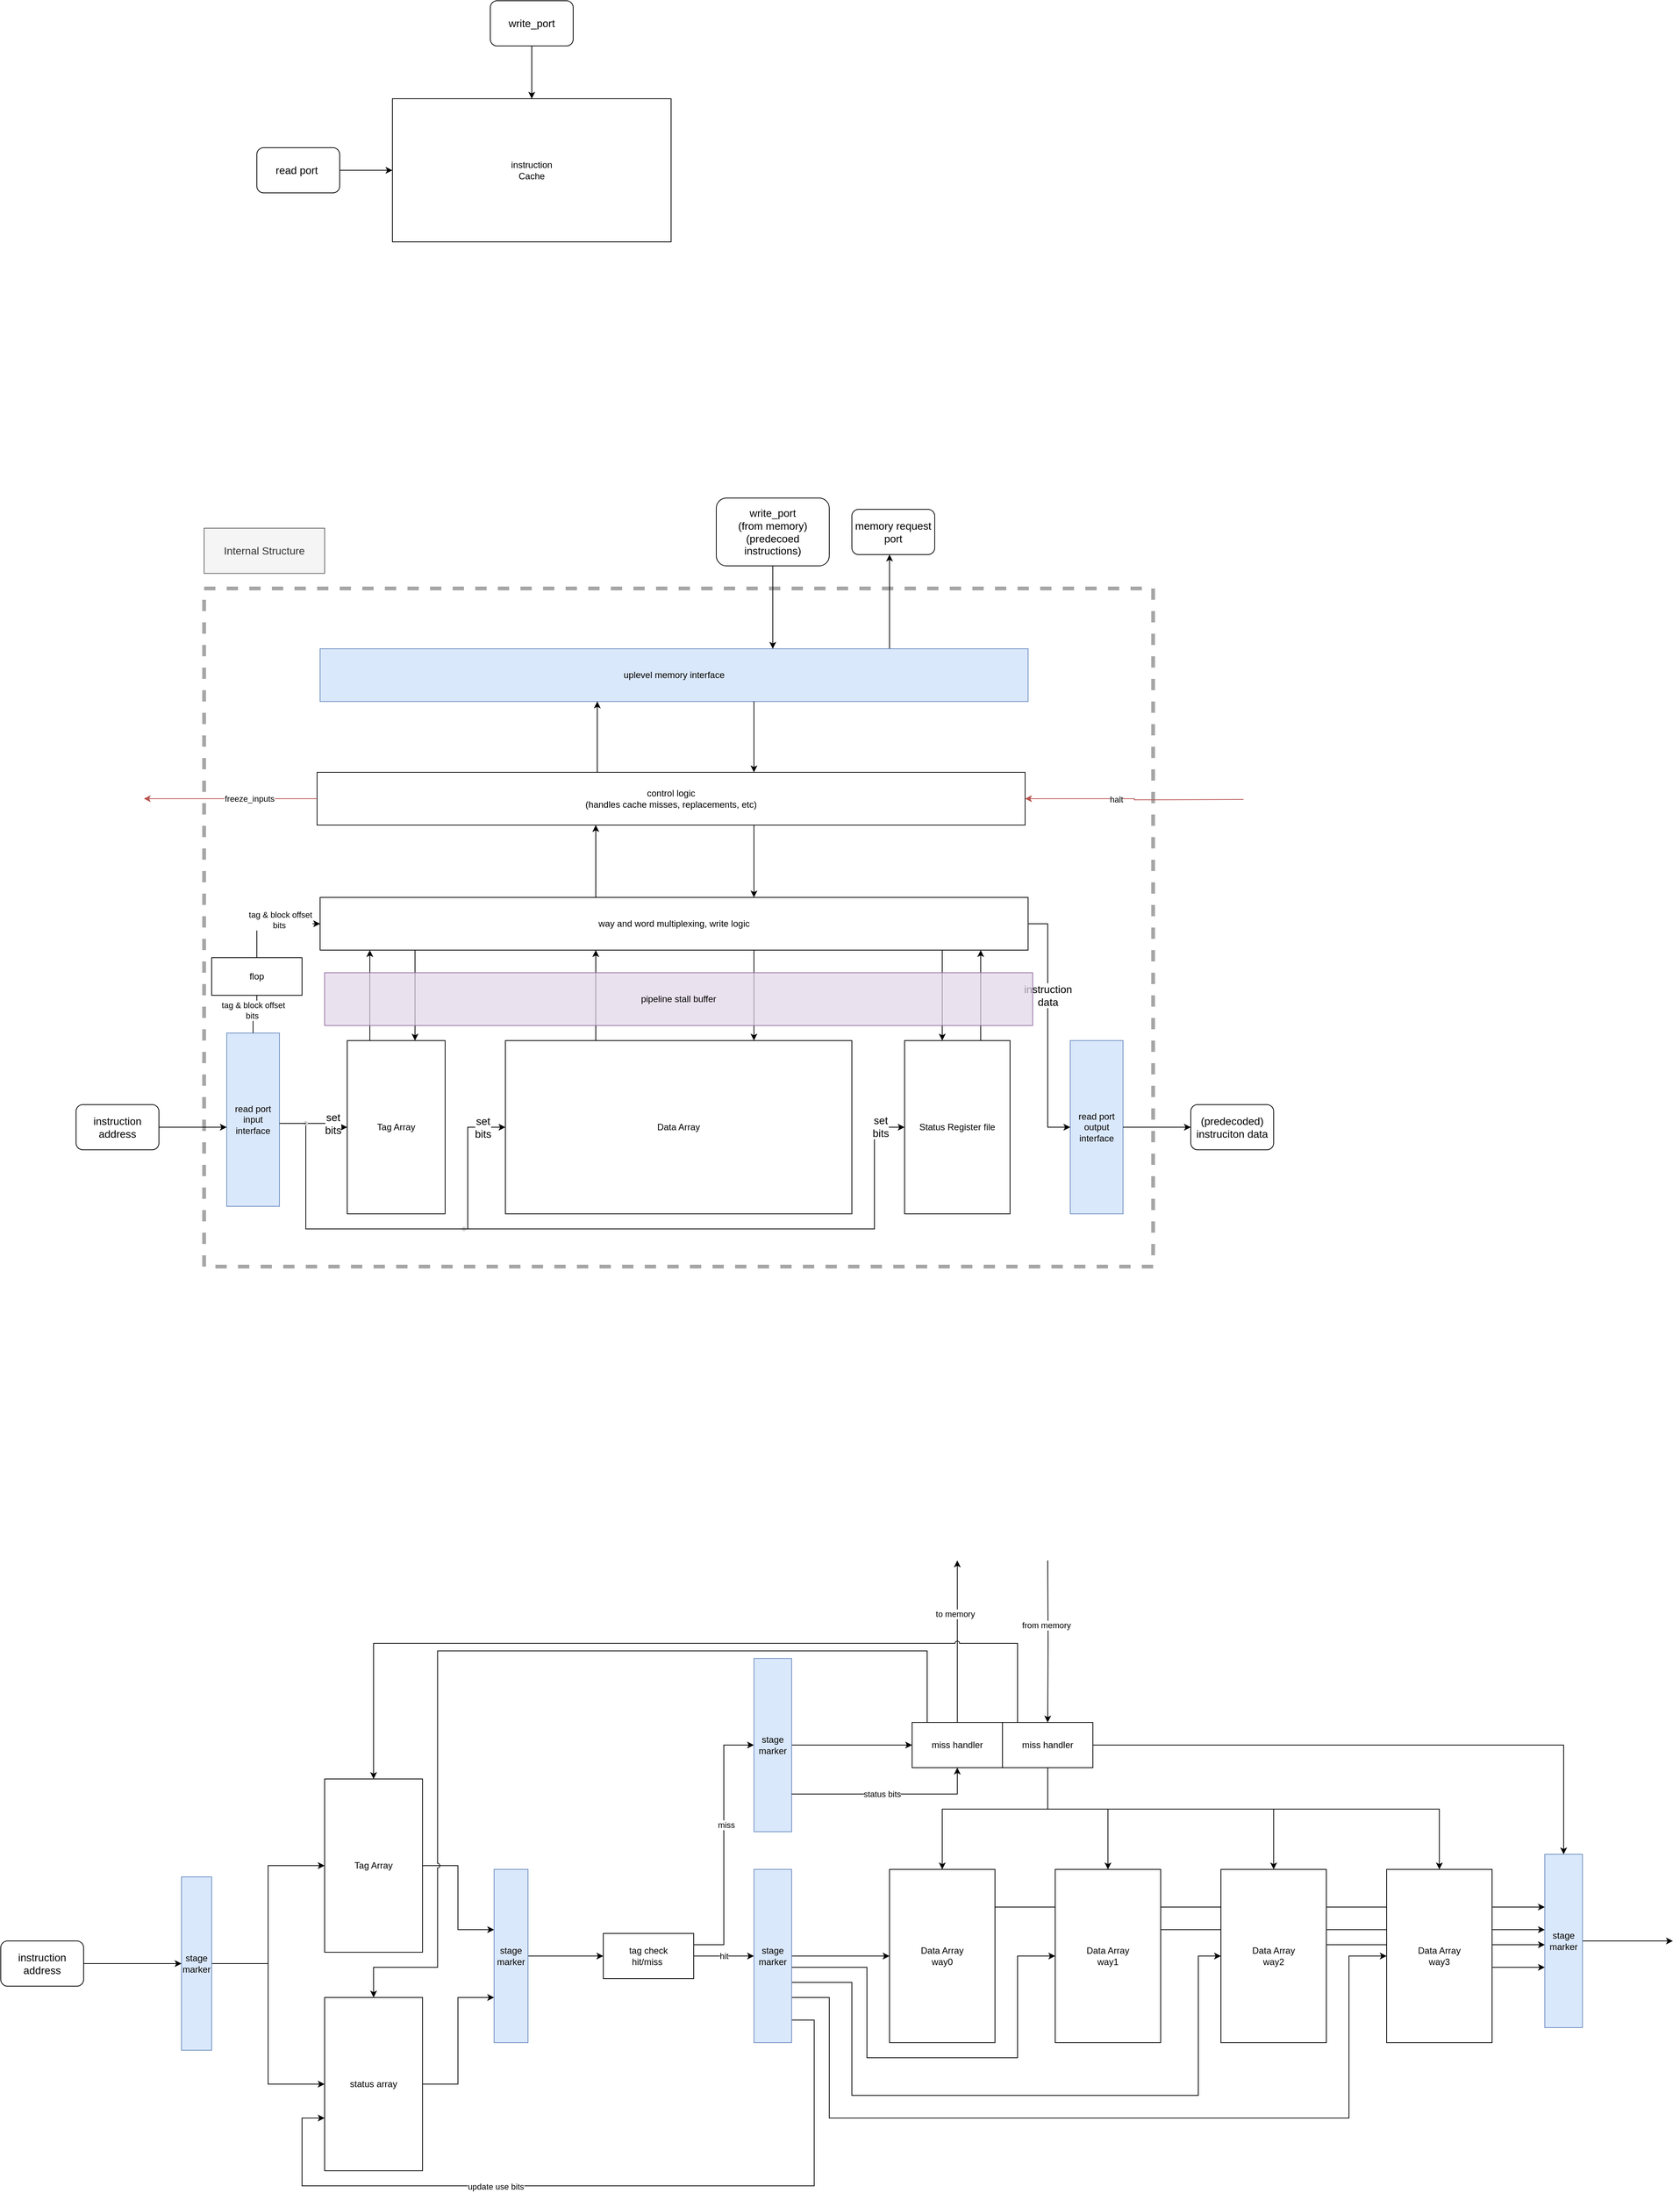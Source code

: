 <mxfile version="20.3.0" type="device"><diagram id="p-iPQqamaSTX_yFzceob" name="Page-1"><mxGraphModel dx="2799" dy="2354" grid="1" gridSize="10" guides="1" tooltips="1" connect="1" arrows="1" fold="1" page="1" pageScale="1" pageWidth="850" pageHeight="1100" math="0" shadow="0"><root><mxCell id="0"/><mxCell id="1" parent="0"/><mxCell id="edJe41Q7wSMMJWLN9a68-1" value="instruction &lt;br&gt;Cache" style="rounded=0;whiteSpace=wrap;html=1;" parent="1" vertex="1"><mxGeometry x="290" y="90" width="370" height="190" as="geometry"/></mxCell><mxCell id="edJe41Q7wSMMJWLN9a68-2" value="" style="endArrow=classic;html=1;rounded=0;edgeStyle=orthogonalEdgeStyle;" parent="1" source="edJe41Q7wSMMJWLN9a68-4" target="edJe41Q7wSMMJWLN9a68-1" edge="1"><mxGeometry width="50" height="50" relative="1" as="geometry"><mxPoint x="150" y="190" as="sourcePoint"/><mxPoint x="50" y="150" as="targetPoint"/><Array as="points"/></mxGeometry></mxCell><mxCell id="edJe41Q7wSMMJWLN9a68-4" value="read port&amp;nbsp;&lt;br&gt;" style="text;html=1;strokeColor=default;fillColor=none;align=center;verticalAlign=middle;whiteSpace=wrap;rounded=1;fontSize=14;" parent="1" vertex="1"><mxGeometry x="110" y="155" width="110" height="60" as="geometry"/></mxCell><mxCell id="edJe41Q7wSMMJWLN9a68-6" style="edgeStyle=orthogonalEdgeStyle;rounded=0;orthogonalLoop=1;jettySize=auto;html=1;fontSize=14;" parent="1" source="edJe41Q7wSMMJWLN9a68-5" target="edJe41Q7wSMMJWLN9a68-1" edge="1"><mxGeometry relative="1" as="geometry"/></mxCell><mxCell id="edJe41Q7wSMMJWLN9a68-5" value="write_port" style="text;html=1;strokeColor=default;fillColor=none;align=center;verticalAlign=middle;whiteSpace=wrap;rounded=1;fontSize=14;" parent="1" vertex="1"><mxGeometry x="420" y="-40" width="110" height="60" as="geometry"/></mxCell><mxCell id="edJe41Q7wSMMJWLN9a68-7" value="Internal Structure" style="text;html=1;strokeColor=#666666;fillColor=#f5f5f5;align=center;verticalAlign=middle;whiteSpace=wrap;rounded=0;fontSize=14;fontColor=#333333;" parent="1" vertex="1"><mxGeometry x="40" y="660" width="160" height="60" as="geometry"/></mxCell><mxCell id="edJe41Q7wSMMJWLN9a68-8" value="" style="rounded=0;whiteSpace=wrap;html=1;fillColor=none;dashed=1;strokeWidth=5;strokeColor=#A6A6A6;pointerEvents=0;" parent="1" vertex="1"><mxGeometry x="40" y="740" width="1260" height="900" as="geometry"/></mxCell><mxCell id="edJe41Q7wSMMJWLN9a68-9" value="Tag Array" style="rounded=0;whiteSpace=wrap;html=1;" parent="1" vertex="1"><mxGeometry x="230" y="1340" width="130" height="230" as="geometry"/></mxCell><mxCell id="edJe41Q7wSMMJWLN9a68-10" value="Data Array" style="rounded=0;whiteSpace=wrap;html=1;" parent="1" vertex="1"><mxGeometry x="440" y="1340" width="460" height="230" as="geometry"/></mxCell><mxCell id="edJe41Q7wSMMJWLN9a68-11" value="Status Register file" style="rounded=0;whiteSpace=wrap;html=1;" parent="1" vertex="1"><mxGeometry x="970" y="1340" width="140" height="230" as="geometry"/></mxCell><mxCell id="edJe41Q7wSMMJWLN9a68-12" value="way and word multiplexing, write logic" style="rounded=0;whiteSpace=wrap;html=1;" parent="1" vertex="1"><mxGeometry x="194" y="1150" width="940" height="70" as="geometry"/></mxCell><mxCell id="BVenGNsy_yPS12NP6OxB-1" style="edgeStyle=orthogonalEdgeStyle;rounded=0;orthogonalLoop=1;jettySize=auto;html=1;jumpStyle=arc;startArrow=none;" parent="1" source="BVenGNsy_yPS12NP6OxB-18" target="edJe41Q7wSMMJWLN9a68-12" edge="1"><mxGeometry relative="1" as="geometry"><Array as="points"><mxPoint x="110" y="1185"/></Array></mxGeometry></mxCell><mxCell id="edJe41Q7wSMMJWLN9a68-13" value="read port input interface" style="rounded=0;whiteSpace=wrap;html=1;fillColor=#dae8fc;strokeColor=#6c8ebf;" parent="1" vertex="1"><mxGeometry x="70" y="1330" width="70" height="230" as="geometry"/></mxCell><mxCell id="edJe41Q7wSMMJWLN9a68-14" value="read port output interface" style="rounded=0;whiteSpace=wrap;html=1;fillColor=#dae8fc;strokeColor=#6c8ebf;" parent="1" vertex="1"><mxGeometry x="1190" y="1340" width="70" height="230" as="geometry"/></mxCell><mxCell id="edJe41Q7wSMMJWLN9a68-16" value="" style="endArrow=classic;html=1;rounded=0;fontSize=14;edgeStyle=orthogonalEdgeStyle;" parent="1" source="edJe41Q7wSMMJWLN9a68-17" target="edJe41Q7wSMMJWLN9a68-18" edge="1"><mxGeometry width="50" height="50" relative="1" as="geometry"><mxPoint x="890" y="1010" as="sourcePoint"/><mxPoint x="940" y="1060" as="targetPoint"/><Array as="points"><mxPoint x="950" y="760"/><mxPoint x="950" y="760"/></Array></mxGeometry></mxCell><mxCell id="edJe41Q7wSMMJWLN9a68-17" value="uplevel memory interface" style="rounded=0;whiteSpace=wrap;html=1;fillColor=#dae8fc;strokeColor=#6c8ebf;" parent="1" vertex="1"><mxGeometry x="194" y="820" width="940" height="70" as="geometry"/></mxCell><mxCell id="edJe41Q7wSMMJWLN9a68-18" value="memory request port" style="text;html=1;strokeColor=default;fillColor=none;align=center;verticalAlign=middle;whiteSpace=wrap;rounded=1;fontSize=14;" parent="1" vertex="1"><mxGeometry x="900" y="635" width="110" height="60" as="geometry"/></mxCell><mxCell id="edJe41Q7wSMMJWLN9a68-19" value="write_port&lt;br&gt;(from memory)&lt;br&gt;(predecoed instructions)" style="text;html=1;strokeColor=default;fillColor=none;align=center;verticalAlign=middle;whiteSpace=wrap;rounded=1;fontSize=14;" parent="1" vertex="1"><mxGeometry x="720" y="620" width="150" height="90" as="geometry"/></mxCell><mxCell id="edJe41Q7wSMMJWLN9a68-20" value="" style="endArrow=classic;html=1;rounded=0;fontSize=14;edgeStyle=orthogonalEdgeStyle;exitX=0.5;exitY=1;exitDx=0;exitDy=0;" parent="1" source="edJe41Q7wSMMJWLN9a68-19" target="edJe41Q7wSMMJWLN9a68-17" edge="1"><mxGeometry width="50" height="50" relative="1" as="geometry"><mxPoint x="790" y="1070" as="sourcePoint"/><mxPoint x="965" y="1060" as="targetPoint"/><Array as="points"><mxPoint x="795" y="780"/><mxPoint x="795" y="780"/></Array></mxGeometry></mxCell><mxCell id="edJe41Q7wSMMJWLN9a68-21" value="control logic&lt;br&gt;(handles cache misses, replacements, etc)" style="rounded=0;whiteSpace=wrap;html=1;" parent="1" vertex="1"><mxGeometry x="190" y="984" width="940" height="70" as="geometry"/></mxCell><mxCell id="edJe41Q7wSMMJWLN9a68-22" value="instruction address" style="text;html=1;strokeColor=default;fillColor=none;align=center;verticalAlign=middle;whiteSpace=wrap;rounded=1;fontSize=14;" parent="1" vertex="1"><mxGeometry x="-130" y="1425" width="110" height="60" as="geometry"/></mxCell><mxCell id="edJe41Q7wSMMJWLN9a68-23" value="" style="endArrow=classic;html=1;rounded=0;fontSize=14;edgeStyle=orthogonalEdgeStyle;" parent="1" source="edJe41Q7wSMMJWLN9a68-22" target="edJe41Q7wSMMJWLN9a68-13" edge="1"><mxGeometry width="50" height="50" relative="1" as="geometry"><mxPoint x="560" y="1300" as="sourcePoint"/><mxPoint x="610" y="1250" as="targetPoint"/><Array as="points"><mxPoint x="40" y="1455"/><mxPoint x="40" y="1455"/></Array></mxGeometry></mxCell><mxCell id="edJe41Q7wSMMJWLN9a68-24" value="" style="endArrow=classic;html=1;rounded=0;fontSize=14;edgeStyle=orthogonalEdgeStyle;" parent="1" source="edJe41Q7wSMMJWLN9a68-14" target="edJe41Q7wSMMJWLN9a68-25" edge="1"><mxGeometry width="50" height="50" relative="1" as="geometry"><mxPoint x="1420" y="1240" as="sourcePoint"/><mxPoint x="1370" y="1450" as="targetPoint"/><Array as="points"/></mxGeometry></mxCell><mxCell id="edJe41Q7wSMMJWLN9a68-25" value="(predecoded) instruciton data" style="text;html=1;strokeColor=default;fillColor=none;align=center;verticalAlign=middle;whiteSpace=wrap;rounded=1;fontSize=14;" parent="1" vertex="1"><mxGeometry x="1350" y="1425" width="110" height="60" as="geometry"/></mxCell><mxCell id="edJe41Q7wSMMJWLN9a68-26" value="" style="endArrow=classic;html=1;rounded=0;fontSize=14;edgeStyle=orthogonalEdgeStyle;startArrow=none;" parent="1" source="BVenGNsy_yPS12NP6OxB-11" target="edJe41Q7wSMMJWLN9a68-9" edge="1"><mxGeometry width="50" height="50" relative="1" as="geometry"><mxPoint x="-240" y="1340" as="sourcePoint"/><mxPoint x="-190" y="1290" as="targetPoint"/></mxGeometry></mxCell><mxCell id="edJe41Q7wSMMJWLN9a68-30" value="" style="endArrow=classic;html=1;rounded=0;fontSize=14;edgeStyle=orthogonalEdgeStyle;startArrow=none;" parent="1" source="edJe41Q7wSMMJWLN9a68-32" target="edJe41Q7wSMMJWLN9a68-10" edge="1"><mxGeometry width="50" height="50" relative="1" as="geometry"><mxPoint x="150" y="1440.0" as="sourcePoint"/><mxPoint x="200" y="1440.0" as="targetPoint"/><Array as="points"><mxPoint x="390" y="1590"/><mxPoint x="390" y="1455"/></Array></mxGeometry></mxCell><mxCell id="edJe41Q7wSMMJWLN9a68-32" value="" style="shape=waypoint;sketch=0;fillStyle=solid;size=6;pointerEvents=1;points=[];fillColor=none;resizable=0;rotatable=0;perimeter=centerPerimeter;snapToPoint=1;strokeColor=#CCCCCC;strokeWidth=1;rounded=1;dashed=1;fontSize=14;" parent="1" vertex="1"><mxGeometry x="365" y="1570" width="40" height="40" as="geometry"/></mxCell><mxCell id="edJe41Q7wSMMJWLN9a68-33" value="" style="endArrow=none;html=1;rounded=0;fontSize=14;edgeStyle=orthogonalEdgeStyle;" parent="1" source="BVenGNsy_yPS12NP6OxB-11" target="edJe41Q7wSMMJWLN9a68-32" edge="1"><mxGeometry width="50" height="50" relative="1" as="geometry"><mxPoint x="140" y="1470.043" as="sourcePoint"/><mxPoint x="440" y="1455" as="targetPoint"/><Array as="points"><mxPoint x="175" y="1590"/></Array></mxGeometry></mxCell><mxCell id="edJe41Q7wSMMJWLN9a68-34" value="set&lt;br&gt;bits" style="edgeLabel;html=1;align=center;verticalAlign=middle;resizable=0;points=[];fontSize=14;" parent="edJe41Q7wSMMJWLN9a68-33" vertex="1" connectable="0"><mxGeometry x="-0.28" relative="1" as="geometry"><mxPoint x="235" y="-121" as="offset"/></mxGeometry></mxCell><mxCell id="edJe41Q7wSMMJWLN9a68-35" value="" style="endArrow=classic;html=1;rounded=0;fontSize=14;edgeStyle=orthogonalEdgeStyle;" parent="1" source="edJe41Q7wSMMJWLN9a68-32" target="edJe41Q7wSMMJWLN9a68-11" edge="1"><mxGeometry width="50" height="50" relative="1" as="geometry"><mxPoint x="410" y="1610" as="sourcePoint"/><mxPoint x="460" y="1560" as="targetPoint"/><Array as="points"><mxPoint x="930" y="1590"/><mxPoint x="930" y="1455"/></Array></mxGeometry></mxCell><mxCell id="edJe41Q7wSMMJWLN9a68-36" value="set&lt;br&gt;bits" style="edgeLabel;html=1;align=center;verticalAlign=middle;resizable=0;points=[];fontSize=14;" parent="edJe41Q7wSMMJWLN9a68-35" vertex="1" connectable="0"><mxGeometry x="0.91" y="1" relative="1" as="geometry"><mxPoint as="offset"/></mxGeometry></mxCell><mxCell id="edJe41Q7wSMMJWLN9a68-37" value="" style="endArrow=classic;html=1;rounded=0;fontSize=14;edgeStyle=orthogonalEdgeStyle;jumpStyle=arc;" parent="1" source="edJe41Q7wSMMJWLN9a68-12" target="edJe41Q7wSMMJWLN9a68-14" edge="1"><mxGeometry width="50" height="50" relative="1" as="geometry"><mxPoint x="1360" y="870" as="sourcePoint"/><mxPoint x="1410" y="820" as="targetPoint"/><Array as="points"><mxPoint x="1160" y="1185"/><mxPoint x="1160" y="1455"/></Array></mxGeometry></mxCell><mxCell id="edJe41Q7wSMMJWLN9a68-47" value="instruction&lt;br&gt;data" style="edgeLabel;html=1;align=center;verticalAlign=middle;resizable=0;points=[];fontSize=14;" parent="edJe41Q7wSMMJWLN9a68-37" vertex="1" connectable="0"><mxGeometry x="0.217" y="-4" relative="1" as="geometry"><mxPoint x="4" y="-78" as="offset"/></mxGeometry></mxCell><mxCell id="edJe41Q7wSMMJWLN9a68-38" value="" style="endArrow=classic;html=1;rounded=0;fontSize=14;edgeStyle=orthogonalEdgeStyle;jumpStyle=arc;" parent="1" source="edJe41Q7wSMMJWLN9a68-10" target="edJe41Q7wSMMJWLN9a68-12" edge="1"><mxGeometry width="50" height="50" relative="1" as="geometry"><mxPoint x="1190" y="990" as="sourcePoint"/><mxPoint x="1240" y="940" as="targetPoint"/><Array as="points"><mxPoint x="560" y="1330"/><mxPoint x="560" y="1330"/></Array></mxGeometry></mxCell><mxCell id="edJe41Q7wSMMJWLN9a68-39" value="" style="endArrow=classic;html=1;rounded=0;fontSize=14;edgeStyle=orthogonalEdgeStyle;jumpStyle=arc;" parent="1" edge="1"><mxGeometry width="50" height="50" relative="1" as="geometry"><mxPoint x="1071.059" y="1340.0" as="sourcePoint"/><mxPoint x="1071.059" y="1220.0" as="targetPoint"/><Array as="points"><mxPoint x="1071" y="1330"/><mxPoint x="1071" y="1330"/></Array></mxGeometry></mxCell><mxCell id="edJe41Q7wSMMJWLN9a68-40" value="" style="endArrow=classic;html=1;rounded=0;fontSize=14;startArrow=none;startFill=0;edgeStyle=orthogonalEdgeStyle;" parent="1" edge="1"><mxGeometry width="50" height="50" relative="1" as="geometry"><mxPoint x="562.0" y="984.0" as="sourcePoint"/><mxPoint x="562.0" y="890" as="targetPoint"/><Array as="points"><mxPoint x="562" y="970"/><mxPoint x="562" y="970"/></Array></mxGeometry></mxCell><mxCell id="edJe41Q7wSMMJWLN9a68-42" value="" style="endArrow=none;html=1;rounded=0;fontSize=14;startArrow=classic;startFill=1;edgeStyle=orthogonalEdgeStyle;endFill=0;" parent="1" source="edJe41Q7wSMMJWLN9a68-12" target="edJe41Q7wSMMJWLN9a68-21" edge="1"><mxGeometry width="50" height="50" relative="1" as="geometry"><mxPoint x="769.027" y="1160" as="sourcePoint"/><mxPoint x="769.027" y="1070" as="targetPoint"/><Array as="points"><mxPoint x="770" y="1130"/><mxPoint x="770" y="1130"/></Array></mxGeometry></mxCell><mxCell id="edJe41Q7wSMMJWLN9a68-43" value="" style="endArrow=classic;html=1;rounded=0;fontSize=14;edgeStyle=orthogonalEdgeStyle;jumpStyle=arc;" parent="1" source="edJe41Q7wSMMJWLN9a68-12" target="edJe41Q7wSMMJWLN9a68-9" edge="1"><mxGeometry width="50" height="50" relative="1" as="geometry"><mxPoint x="120" y="1280" as="sourcePoint"/><mxPoint x="170" y="1230" as="targetPoint"/><Array as="points"><mxPoint x="320" y="1330"/><mxPoint x="320" y="1330"/></Array></mxGeometry></mxCell><mxCell id="edJe41Q7wSMMJWLN9a68-44" value="" style="endArrow=classic;html=1;rounded=0;fontSize=14;edgeStyle=orthogonalEdgeStyle;jumpStyle=arc;" parent="1" source="edJe41Q7wSMMJWLN9a68-12" target="edJe41Q7wSMMJWLN9a68-10" edge="1"><mxGeometry width="50" height="50" relative="1" as="geometry"><mxPoint x="330" y="1330" as="sourcePoint"/><mxPoint x="330" y="1350" as="targetPoint"/><Array as="points"><mxPoint x="770" y="1330"/><mxPoint x="770" y="1330"/></Array></mxGeometry></mxCell><mxCell id="edJe41Q7wSMMJWLN9a68-45" value="" style="endArrow=classic;html=1;rounded=0;fontSize=14;edgeStyle=orthogonalEdgeStyle;jumpStyle=arc;" parent="1" source="edJe41Q7wSMMJWLN9a68-12" target="edJe41Q7wSMMJWLN9a68-11" edge="1"><mxGeometry width="50" height="50" relative="1" as="geometry"><mxPoint x="720" y="1330" as="sourcePoint"/><mxPoint x="720" y="1350" as="targetPoint"/><Array as="points"><mxPoint x="1020" y="1330"/><mxPoint x="1020" y="1330"/></Array></mxGeometry></mxCell><mxCell id="BVenGNsy_yPS12NP6OxB-5" value="" style="endArrow=classic;html=1;rounded=0;jumpStyle=arc;edgeStyle=orthogonalEdgeStyle;" parent="1" source="edJe41Q7wSMMJWLN9a68-9" target="edJe41Q7wSMMJWLN9a68-12" edge="1"><mxGeometry width="50" height="50" relative="1" as="geometry"><mxPoint x="240" y="1300" as="sourcePoint"/><mxPoint x="290" y="1250" as="targetPoint"/><Array as="points"><mxPoint x="260" y="1250"/><mxPoint x="260" y="1250"/></Array></mxGeometry></mxCell><mxCell id="BVenGNsy_yPS12NP6OxB-6" value="" style="endArrow=none;html=1;rounded=0;fontSize=14;startArrow=classic;startFill=1;edgeStyle=orthogonalEdgeStyle;endFill=0;" parent="1" source="edJe41Q7wSMMJWLN9a68-21" target="edJe41Q7wSMMJWLN9a68-12" edge="1"><mxGeometry width="50" height="50" relative="1" as="geometry"><mxPoint x="770.027" y="1160" as="sourcePoint"/><mxPoint x="770.027" y="1070" as="targetPoint"/><Array as="points"><mxPoint x="560" y="1090"/><mxPoint x="560" y="1090"/></Array></mxGeometry></mxCell><mxCell id="BVenGNsy_yPS12NP6OxB-7" value="" style="endArrow=none;html=1;rounded=0;fontSize=14;startArrow=classic;startFill=1;edgeStyle=orthogonalEdgeStyle;endFill=0;" parent="1" source="edJe41Q7wSMMJWLN9a68-21" target="edJe41Q7wSMMJWLN9a68-17" edge="1"><mxGeometry width="50" height="50" relative="1" as="geometry"><mxPoint x="780" y="1160" as="sourcePoint"/><mxPoint x="780" y="1064" as="targetPoint"/><Array as="points"><mxPoint x="770" y="970"/><mxPoint x="770" y="970"/></Array></mxGeometry></mxCell><mxCell id="BVenGNsy_yPS12NP6OxB-11" value="" style="shape=waypoint;sketch=0;fillStyle=solid;size=6;pointerEvents=1;points=[];fillColor=none;resizable=0;rotatable=0;perimeter=centerPerimeter;snapToPoint=1;strokeColor=#CCCCCC;strokeWidth=1;" parent="1" vertex="1"><mxGeometry x="155" y="1430" width="40" height="40" as="geometry"/></mxCell><mxCell id="BVenGNsy_yPS12NP6OxB-12" value="" style="endArrow=none;html=1;rounded=0;fontSize=14;edgeStyle=orthogonalEdgeStyle;entryX=0.536;entryY=0.413;entryDx=0;entryDy=0;entryPerimeter=0;" parent="1" source="edJe41Q7wSMMJWLN9a68-13" target="BVenGNsy_yPS12NP6OxB-11" edge="1"><mxGeometry width="50" height="50" relative="1" as="geometry"><mxPoint x="140" y="1430" as="sourcePoint"/><mxPoint x="230" y="1430" as="targetPoint"/><Array as="points"><mxPoint x="150" y="1450"/></Array></mxGeometry></mxCell><mxCell id="BVenGNsy_yPS12NP6OxB-13" value="set&lt;br&gt;bits" style="edgeLabel;html=1;align=center;verticalAlign=middle;resizable=0;points=[];fontSize=14;" parent="BVenGNsy_yPS12NP6OxB-12" vertex="1" connectable="0"><mxGeometry x="-0.28" relative="1" as="geometry"><mxPoint x="58" as="offset"/></mxGeometry></mxCell><mxCell id="BVenGNsy_yPS12NP6OxB-14" value="" style="endArrow=classic;html=1;rounded=0;jumpStyle=arc;fillColor=#f8cecc;strokeColor=#b85450;edgeStyle=orthogonalEdgeStyle;" parent="1" source="edJe41Q7wSMMJWLN9a68-21" edge="1"><mxGeometry width="50" height="50" relative="1" as="geometry"><mxPoint x="-100" y="1040" as="sourcePoint"/><mxPoint x="-40" y="1019" as="targetPoint"/></mxGeometry></mxCell><mxCell id="BVenGNsy_yPS12NP6OxB-15" value="freeze_inputs" style="edgeLabel;html=1;align=center;verticalAlign=middle;resizable=0;points=[];" parent="BVenGNsy_yPS12NP6OxB-14" vertex="1" connectable="0"><mxGeometry x="-0.209" y="3" relative="1" as="geometry"><mxPoint x="1" y="-3" as="offset"/></mxGeometry></mxCell><mxCell id="BVenGNsy_yPS12NP6OxB-16" value="" style="endArrow=classic;html=1;rounded=0;jumpStyle=arc;fillColor=#f8cecc;strokeColor=#b85450;edgeStyle=orthogonalEdgeStyle;" parent="1" target="edJe41Q7wSMMJWLN9a68-21" edge="1"><mxGeometry width="50" height="50" relative="1" as="geometry"><mxPoint x="1420" y="1020" as="sourcePoint"/><mxPoint x="1130" y="1030" as="targetPoint"/></mxGeometry></mxCell><mxCell id="BVenGNsy_yPS12NP6OxB-17" value="halt" style="edgeLabel;html=1;align=center;verticalAlign=middle;resizable=0;points=[];" parent="BVenGNsy_yPS12NP6OxB-16" vertex="1" connectable="0"><mxGeometry x="-0.209" y="3" relative="1" as="geometry"><mxPoint x="-54" y="-4" as="offset"/></mxGeometry></mxCell><mxCell id="BVenGNsy_yPS12NP6OxB-18" value="flop" style="rounded=0;whiteSpace=wrap;html=1;" parent="1" vertex="1"><mxGeometry x="50" y="1230" width="120" height="50" as="geometry"/></mxCell><mxCell id="BVenGNsy_yPS12NP6OxB-19" value="" style="edgeStyle=orthogonalEdgeStyle;rounded=0;orthogonalLoop=1;jettySize=auto;html=1;jumpStyle=arc;endArrow=none;" parent="1" source="edJe41Q7wSMMJWLN9a68-13" target="BVenGNsy_yPS12NP6OxB-18" edge="1"><mxGeometry relative="1" as="geometry"><mxPoint x="110" y="1330" as="sourcePoint"/><mxPoint x="194" y="1185" as="targetPoint"/><Array as="points"/></mxGeometry></mxCell><mxCell id="BVenGNsy_yPS12NP6OxB-20" value="tag &amp;amp; block offset&lt;br&gt;bits&amp;nbsp;" style="edgeLabel;html=1;align=center;verticalAlign=middle;resizable=0;points=[];" parent="BVenGNsy_yPS12NP6OxB-19" vertex="1" connectable="0"><mxGeometry x="-0.026" y="-1" relative="1" as="geometry"><mxPoint x="34" y="-126" as="offset"/></mxGeometry></mxCell><mxCell id="BVenGNsy_yPS12NP6OxB-22" value="tag &amp;amp; block offset&lt;br&gt;bits&amp;nbsp;" style="edgeLabel;html=1;align=center;verticalAlign=middle;resizable=0;points=[];" parent="BVenGNsy_yPS12NP6OxB-19" vertex="1" connectable="0"><mxGeometry x="-0.026" y="-1" relative="1" as="geometry"><mxPoint x="-2" y="-6" as="offset"/></mxGeometry></mxCell><mxCell id="BVenGNsy_yPS12NP6OxB-23" value="pipeline stall buffer" style="rounded=0;whiteSpace=wrap;html=1;fillOpacity=70;fillColor=#e1d5e7;strokeColor=#9673a6;" parent="1" vertex="1"><mxGeometry x="200" y="1250" width="940" height="70" as="geometry"/></mxCell><mxCell id="cS5solNUSVGrpvD3in0Y-9" style="edgeStyle=orthogonalEdgeStyle;rounded=0;orthogonalLoop=1;jettySize=auto;html=1;" parent="1" source="cS5solNUSVGrpvD3in0Y-1" target="cS5solNUSVGrpvD3in0Y-8" edge="1"><mxGeometry relative="1" as="geometry"><Array as="points"><mxPoint x="377" y="2435"/><mxPoint x="377" y="2520"/></Array></mxGeometry></mxCell><mxCell id="cS5solNUSVGrpvD3in0Y-1" value="Tag Array" style="rounded=0;whiteSpace=wrap;html=1;" parent="1" vertex="1"><mxGeometry x="200" y="2320" width="130" height="230" as="geometry"/></mxCell><mxCell id="cS5solNUSVGrpvD3in0Y-10" style="edgeStyle=orthogonalEdgeStyle;rounded=0;orthogonalLoop=1;jettySize=auto;html=1;" parent="1" source="cS5solNUSVGrpvD3in0Y-2" target="cS5solNUSVGrpvD3in0Y-8" edge="1"><mxGeometry relative="1" as="geometry"><mxPoint x="410" y="2670" as="targetPoint"/><Array as="points"><mxPoint x="377" y="2725"/><mxPoint x="377" y="2610"/></Array></mxGeometry></mxCell><mxCell id="cS5solNUSVGrpvD3in0Y-2" value="status array" style="rounded=0;whiteSpace=wrap;html=1;" parent="1" vertex="1"><mxGeometry x="200" y="2610" width="130" height="230" as="geometry"/></mxCell><mxCell id="cS5solNUSVGrpvD3in0Y-6" style="edgeStyle=orthogonalEdgeStyle;rounded=0;orthogonalLoop=1;jettySize=auto;html=1;" parent="1" source="cS5solNUSVGrpvD3in0Y-3" target="cS5solNUSVGrpvD3in0Y-1" edge="1"><mxGeometry relative="1" as="geometry"/></mxCell><mxCell id="cS5solNUSVGrpvD3in0Y-7" style="edgeStyle=orthogonalEdgeStyle;rounded=0;orthogonalLoop=1;jettySize=auto;html=1;" parent="1" source="cS5solNUSVGrpvD3in0Y-3" target="cS5solNUSVGrpvD3in0Y-2" edge="1"><mxGeometry relative="1" as="geometry"/></mxCell><mxCell id="cS5solNUSVGrpvD3in0Y-3" value="stage marker" style="rounded=0;whiteSpace=wrap;html=1;fillColor=#dae8fc;strokeColor=#6c8ebf;" parent="1" vertex="1"><mxGeometry x="10" y="2450" width="40" height="230" as="geometry"/></mxCell><mxCell id="cS5solNUSVGrpvD3in0Y-4" value="" style="endArrow=classic;html=1;rounded=0;fontSize=14;edgeStyle=orthogonalEdgeStyle;" parent="1" source="cS5solNUSVGrpvD3in0Y-5" target="cS5solNUSVGrpvD3in0Y-3" edge="1"><mxGeometry width="50" height="50" relative="1" as="geometry"><mxPoint x="450" y="2425" as="sourcePoint"/><mxPoint x="-40" y="2580.0" as="targetPoint"/><Array as="points"/></mxGeometry></mxCell><mxCell id="cS5solNUSVGrpvD3in0Y-5" value="instruction address" style="text;html=1;strokeColor=default;fillColor=none;align=center;verticalAlign=middle;whiteSpace=wrap;rounded=1;fontSize=14;" parent="1" vertex="1"><mxGeometry x="-230" y="2535" width="110" height="60" as="geometry"/></mxCell><mxCell id="cS5solNUSVGrpvD3in0Y-12" style="edgeStyle=orthogonalEdgeStyle;rounded=0;orthogonalLoop=1;jettySize=auto;html=1;" parent="1" source="cS5solNUSVGrpvD3in0Y-8" target="cS5solNUSVGrpvD3in0Y-11" edge="1"><mxGeometry relative="1" as="geometry"/></mxCell><mxCell id="cS5solNUSVGrpvD3in0Y-8" value="stage marker" style="rounded=0;whiteSpace=wrap;html=1;fillColor=#dae8fc;strokeColor=#6c8ebf;" parent="1" vertex="1"><mxGeometry x="425" y="2440" width="45" height="230" as="geometry"/></mxCell><mxCell id="cS5solNUSVGrpvD3in0Y-14" style="edgeStyle=orthogonalEdgeStyle;rounded=0;orthogonalLoop=1;jettySize=auto;html=1;" parent="1" source="cS5solNUSVGrpvD3in0Y-11" target="cS5solNUSVGrpvD3in0Y-13" edge="1"><mxGeometry relative="1" as="geometry"/></mxCell><mxCell id="cS5solNUSVGrpvD3in0Y-30" value="hit" style="edgeLabel;html=1;align=center;verticalAlign=middle;resizable=0;points=[];" parent="cS5solNUSVGrpvD3in0Y-14" vertex="1" connectable="0"><mxGeometry x="0.225" y="-1" relative="1" as="geometry"><mxPoint x="-9" y="-1" as="offset"/></mxGeometry></mxCell><mxCell id="cS5solNUSVGrpvD3in0Y-31" style="edgeStyle=orthogonalEdgeStyle;rounded=0;orthogonalLoop=1;jettySize=auto;html=1;" parent="1" source="cS5solNUSVGrpvD3in0Y-11" target="cS5solNUSVGrpvD3in0Y-29" edge="1"><mxGeometry relative="1" as="geometry"><Array as="points"><mxPoint x="730" y="2540"/><mxPoint x="730" y="2275"/></Array></mxGeometry></mxCell><mxCell id="cS5solNUSVGrpvD3in0Y-32" value="miss" style="edgeLabel;html=1;align=center;verticalAlign=middle;resizable=0;points=[];" parent="cS5solNUSVGrpvD3in0Y-31" vertex="1" connectable="0"><mxGeometry x="0.155" y="-3" relative="1" as="geometry"><mxPoint as="offset"/></mxGeometry></mxCell><mxCell id="cS5solNUSVGrpvD3in0Y-11" value="tag check&lt;br&gt;hit/miss&amp;nbsp;" style="rounded=0;whiteSpace=wrap;html=1;" parent="1" vertex="1"><mxGeometry x="570" y="2525" width="120" height="60" as="geometry"/></mxCell><mxCell id="cS5solNUSVGrpvD3in0Y-19" style="edgeStyle=orthogonalEdgeStyle;rounded=0;orthogonalLoop=1;jettySize=auto;html=1;" parent="1" source="cS5solNUSVGrpvD3in0Y-13" target="cS5solNUSVGrpvD3in0Y-15" edge="1"><mxGeometry relative="1" as="geometry"/></mxCell><mxCell id="cS5solNUSVGrpvD3in0Y-20" style="edgeStyle=orthogonalEdgeStyle;rounded=0;orthogonalLoop=1;jettySize=auto;html=1;" parent="1" source="cS5solNUSVGrpvD3in0Y-13" target="cS5solNUSVGrpvD3in0Y-16" edge="1"><mxGeometry relative="1" as="geometry"><Array as="points"><mxPoint x="920" y="2570"/><mxPoint x="920" y="2690"/><mxPoint x="1120" y="2690"/><mxPoint x="1120" y="2555"/></Array></mxGeometry></mxCell><mxCell id="cS5solNUSVGrpvD3in0Y-21" style="edgeStyle=orthogonalEdgeStyle;rounded=0;orthogonalLoop=1;jettySize=auto;html=1;" parent="1" source="cS5solNUSVGrpvD3in0Y-13" target="cS5solNUSVGrpvD3in0Y-17" edge="1"><mxGeometry relative="1" as="geometry"><Array as="points"><mxPoint x="900" y="2590"/><mxPoint x="900" y="2740"/><mxPoint x="1360" y="2740"/><mxPoint x="1360" y="2555"/></Array></mxGeometry></mxCell><mxCell id="cS5solNUSVGrpvD3in0Y-22" style="edgeStyle=orthogonalEdgeStyle;rounded=0;orthogonalLoop=1;jettySize=auto;html=1;" parent="1" source="cS5solNUSVGrpvD3in0Y-13" target="cS5solNUSVGrpvD3in0Y-18" edge="1"><mxGeometry relative="1" as="geometry"><Array as="points"><mxPoint x="870" y="2610"/><mxPoint x="870" y="2770"/><mxPoint x="1560" y="2770"/><mxPoint x="1560" y="2555"/></Array></mxGeometry></mxCell><mxCell id="cS5solNUSVGrpvD3in0Y-36" style="edgeStyle=orthogonalEdgeStyle;rounded=0;orthogonalLoop=1;jettySize=auto;html=1;" parent="1" source="cS5solNUSVGrpvD3in0Y-13" target="cS5solNUSVGrpvD3in0Y-2" edge="1"><mxGeometry relative="1" as="geometry"><Array as="points"><mxPoint x="850" y="2640"/><mxPoint x="850" y="2860"/><mxPoint x="170" y="2860"/><mxPoint x="170" y="2770"/></Array></mxGeometry></mxCell><mxCell id="cS5solNUSVGrpvD3in0Y-37" value="update use bits" style="edgeLabel;html=1;align=center;verticalAlign=middle;resizable=0;points=[];" parent="cS5solNUSVGrpvD3in0Y-36" vertex="1" connectable="0"><mxGeometry x="0.282" y="1" relative="1" as="geometry"><mxPoint as="offset"/></mxGeometry></mxCell><mxCell id="cS5solNUSVGrpvD3in0Y-13" value="stage marker" style="rounded=0;whiteSpace=wrap;html=1;fillColor=#dae8fc;strokeColor=#6c8ebf;" parent="1" vertex="1"><mxGeometry x="770" y="2440" width="50" height="230" as="geometry"/></mxCell><mxCell id="cS5solNUSVGrpvD3in0Y-24" style="edgeStyle=orthogonalEdgeStyle;rounded=0;orthogonalLoop=1;jettySize=auto;html=1;" parent="1" source="cS5solNUSVGrpvD3in0Y-15" target="cS5solNUSVGrpvD3in0Y-23" edge="1"><mxGeometry relative="1" as="geometry"><Array as="points"><mxPoint x="1590" y="2490"/><mxPoint x="1590" y="2490"/></Array></mxGeometry></mxCell><mxCell id="cS5solNUSVGrpvD3in0Y-15" value="Data Array&lt;br&gt;way0" style="rounded=0;whiteSpace=wrap;html=1;" parent="1" vertex="1"><mxGeometry x="950" y="2440" width="140" height="230" as="geometry"/></mxCell><mxCell id="cS5solNUSVGrpvD3in0Y-25" style="edgeStyle=orthogonalEdgeStyle;rounded=0;orthogonalLoop=1;jettySize=auto;html=1;" parent="1" source="cS5solNUSVGrpvD3in0Y-16" target="cS5solNUSVGrpvD3in0Y-23" edge="1"><mxGeometry relative="1" as="geometry"><Array as="points"><mxPoint x="1690" y="2520"/><mxPoint x="1690" y="2520"/></Array></mxGeometry></mxCell><mxCell id="cS5solNUSVGrpvD3in0Y-16" value="Data Array&lt;br&gt;way1" style="rounded=0;whiteSpace=wrap;html=1;" parent="1" vertex="1"><mxGeometry x="1170" y="2440" width="140" height="230" as="geometry"/></mxCell><mxCell id="cS5solNUSVGrpvD3in0Y-26" style="edgeStyle=orthogonalEdgeStyle;rounded=0;orthogonalLoop=1;jettySize=auto;html=1;" parent="1" source="cS5solNUSVGrpvD3in0Y-17" target="cS5solNUSVGrpvD3in0Y-23" edge="1"><mxGeometry relative="1" as="geometry"><Array as="points"><mxPoint x="1750" y="2540"/><mxPoint x="1750" y="2540"/></Array></mxGeometry></mxCell><mxCell id="cS5solNUSVGrpvD3in0Y-17" value="Data Array&lt;br&gt;way2" style="rounded=0;whiteSpace=wrap;html=1;" parent="1" vertex="1"><mxGeometry x="1390" y="2440" width="140" height="230" as="geometry"/></mxCell><mxCell id="cS5solNUSVGrpvD3in0Y-27" style="edgeStyle=orthogonalEdgeStyle;rounded=0;orthogonalLoop=1;jettySize=auto;html=1;" parent="1" source="cS5solNUSVGrpvD3in0Y-18" target="cS5solNUSVGrpvD3in0Y-23" edge="1"><mxGeometry relative="1" as="geometry"><Array as="points"><mxPoint x="1790" y="2570"/><mxPoint x="1790" y="2570"/></Array></mxGeometry></mxCell><mxCell id="cS5solNUSVGrpvD3in0Y-18" value="Data Array&lt;br&gt;way3" style="rounded=0;whiteSpace=wrap;html=1;" parent="1" vertex="1"><mxGeometry x="1610" y="2440" width="140" height="230" as="geometry"/></mxCell><mxCell id="cS5solNUSVGrpvD3in0Y-28" style="edgeStyle=orthogonalEdgeStyle;rounded=0;orthogonalLoop=1;jettySize=auto;html=1;" parent="1" source="cS5solNUSVGrpvD3in0Y-23" edge="1"><mxGeometry relative="1" as="geometry"><mxPoint x="1990" y="2535" as="targetPoint"/></mxGeometry></mxCell><mxCell id="cS5solNUSVGrpvD3in0Y-23" value="stage marker" style="rounded=0;whiteSpace=wrap;html=1;fillColor=#dae8fc;strokeColor=#6c8ebf;" parent="1" vertex="1"><mxGeometry x="1820" y="2420" width="50" height="230" as="geometry"/></mxCell><mxCell id="cS5solNUSVGrpvD3in0Y-34" style="edgeStyle=orthogonalEdgeStyle;rounded=0;orthogonalLoop=1;jettySize=auto;html=1;" parent="1" source="cS5solNUSVGrpvD3in0Y-29" target="cS5solNUSVGrpvD3in0Y-33" edge="1"><mxGeometry relative="1" as="geometry"/></mxCell><mxCell id="cS5solNUSVGrpvD3in0Y-29" value="stage marker" style="rounded=0;whiteSpace=wrap;html=1;fillColor=#dae8fc;strokeColor=#6c8ebf;" parent="1" vertex="1"><mxGeometry x="770" y="2160" width="50" height="230" as="geometry"/></mxCell><mxCell id="cS5solNUSVGrpvD3in0Y-52" style="edgeStyle=orthogonalEdgeStyle;rounded=0;jumpStyle=arc;orthogonalLoop=1;jettySize=auto;html=1;" parent="1" source="cS5solNUSVGrpvD3in0Y-33" target="cS5solNUSVGrpvD3in0Y-2" edge="1"><mxGeometry relative="1" as="geometry"><Array as="points"><mxPoint x="1000" y="2150"/><mxPoint x="350" y="2150"/><mxPoint x="350" y="2570"/><mxPoint x="265" y="2570"/></Array></mxGeometry></mxCell><mxCell id="cS5solNUSVGrpvD3in0Y-33" value="miss handler" style="rounded=0;whiteSpace=wrap;html=1;" parent="1" vertex="1"><mxGeometry x="980" y="2245" width="120" height="60" as="geometry"/></mxCell><mxCell id="cS5solNUSVGrpvD3in0Y-38" value="" style="endArrow=classic;html=1;rounded=0;edgeStyle=orthogonalEdgeStyle;" parent="1" source="cS5solNUSVGrpvD3in0Y-29" target="cS5solNUSVGrpvD3in0Y-33" edge="1"><mxGeometry width="50" height="50" relative="1" as="geometry"><mxPoint x="900" y="2380" as="sourcePoint"/><mxPoint x="950" y="2330" as="targetPoint"/><Array as="points"><mxPoint x="1040" y="2340"/></Array></mxGeometry></mxCell><mxCell id="cS5solNUSVGrpvD3in0Y-39" value="status bits" style="edgeLabel;html=1;align=center;verticalAlign=middle;resizable=0;points=[];" parent="cS5solNUSVGrpvD3in0Y-38" vertex="1" connectable="0"><mxGeometry x="-0.059" relative="1" as="geometry"><mxPoint as="offset"/></mxGeometry></mxCell><mxCell id="cS5solNUSVGrpvD3in0Y-40" value="" style="endArrow=classic;html=1;rounded=0;edgeStyle=orthogonalEdgeStyle;" parent="1" source="cS5solNUSVGrpvD3in0Y-33" edge="1"><mxGeometry width="50" height="50" relative="1" as="geometry"><mxPoint x="880" y="2010" as="sourcePoint"/><mxPoint x="1040" y="2030" as="targetPoint"/><Array as="points"><mxPoint x="1040" y="2100"/><mxPoint x="1040" y="2100"/></Array></mxGeometry></mxCell><mxCell id="cS5solNUSVGrpvD3in0Y-41" value="to memory" style="edgeLabel;html=1;align=center;verticalAlign=middle;resizable=0;points=[];" parent="cS5solNUSVGrpvD3in0Y-40" vertex="1" connectable="0"><mxGeometry x="0.34" y="3" relative="1" as="geometry"><mxPoint as="offset"/></mxGeometry></mxCell><mxCell id="cS5solNUSVGrpvD3in0Y-46" style="edgeStyle=orthogonalEdgeStyle;rounded=0;orthogonalLoop=1;jettySize=auto;html=1;" parent="1" source="cS5solNUSVGrpvD3in0Y-42" target="cS5solNUSVGrpvD3in0Y-15" edge="1"><mxGeometry relative="1" as="geometry"><Array as="points"><mxPoint x="1160" y="2360"/><mxPoint x="1020" y="2360"/></Array></mxGeometry></mxCell><mxCell id="cS5solNUSVGrpvD3in0Y-47" style="edgeStyle=orthogonalEdgeStyle;rounded=0;orthogonalLoop=1;jettySize=auto;html=1;" parent="1" source="cS5solNUSVGrpvD3in0Y-42" target="cS5solNUSVGrpvD3in0Y-16" edge="1"><mxGeometry relative="1" as="geometry"><Array as="points"><mxPoint x="1160" y="2360"/><mxPoint x="1240" y="2360"/></Array></mxGeometry></mxCell><mxCell id="cS5solNUSVGrpvD3in0Y-48" style="edgeStyle=orthogonalEdgeStyle;rounded=0;orthogonalLoop=1;jettySize=auto;html=1;" parent="1" source="cS5solNUSVGrpvD3in0Y-42" target="cS5solNUSVGrpvD3in0Y-17" edge="1"><mxGeometry relative="1" as="geometry"><Array as="points"><mxPoint x="1160" y="2360"/><mxPoint x="1460" y="2360"/></Array></mxGeometry></mxCell><mxCell id="cS5solNUSVGrpvD3in0Y-49" style="edgeStyle=orthogonalEdgeStyle;rounded=0;orthogonalLoop=1;jettySize=auto;html=1;" parent="1" source="cS5solNUSVGrpvD3in0Y-42" target="cS5solNUSVGrpvD3in0Y-18" edge="1"><mxGeometry relative="1" as="geometry"><Array as="points"><mxPoint x="1160" y="2360"/><mxPoint x="1680" y="2360"/></Array></mxGeometry></mxCell><mxCell id="cS5solNUSVGrpvD3in0Y-50" style="edgeStyle=orthogonalEdgeStyle;rounded=0;orthogonalLoop=1;jettySize=auto;html=1;" parent="1" source="cS5solNUSVGrpvD3in0Y-42" target="cS5solNUSVGrpvD3in0Y-23" edge="1"><mxGeometry relative="1" as="geometry"/></mxCell><mxCell id="cS5solNUSVGrpvD3in0Y-51" style="edgeStyle=orthogonalEdgeStyle;rounded=0;orthogonalLoop=1;jettySize=auto;html=1;jumpStyle=arc;" parent="1" source="cS5solNUSVGrpvD3in0Y-42" target="cS5solNUSVGrpvD3in0Y-1" edge="1"><mxGeometry relative="1" as="geometry"><Array as="points"><mxPoint x="1120" y="2140"/><mxPoint x="265" y="2140"/></Array></mxGeometry></mxCell><mxCell id="cS5solNUSVGrpvD3in0Y-42" value="miss handler" style="rounded=0;whiteSpace=wrap;html=1;" parent="1" vertex="1"><mxGeometry x="1100" y="2245" width="120" height="60" as="geometry"/></mxCell><mxCell id="cS5solNUSVGrpvD3in0Y-43" value="" style="endArrow=classic;html=1;rounded=0;edgeStyle=orthogonalEdgeStyle;" parent="1" target="cS5solNUSVGrpvD3in0Y-42" edge="1"><mxGeometry width="50" height="50" relative="1" as="geometry"><mxPoint x="1160" y="2030" as="sourcePoint"/><mxPoint x="1310" y="2050" as="targetPoint"/></mxGeometry></mxCell><mxCell id="cS5solNUSVGrpvD3in0Y-44" value="from memory" style="edgeLabel;html=1;align=center;verticalAlign=middle;resizable=0;points=[];" parent="cS5solNUSVGrpvD3in0Y-43" vertex="1" connectable="0"><mxGeometry x="-0.2" y="-3" relative="1" as="geometry"><mxPoint as="offset"/></mxGeometry></mxCell></root></mxGraphModel></diagram></mxfile>